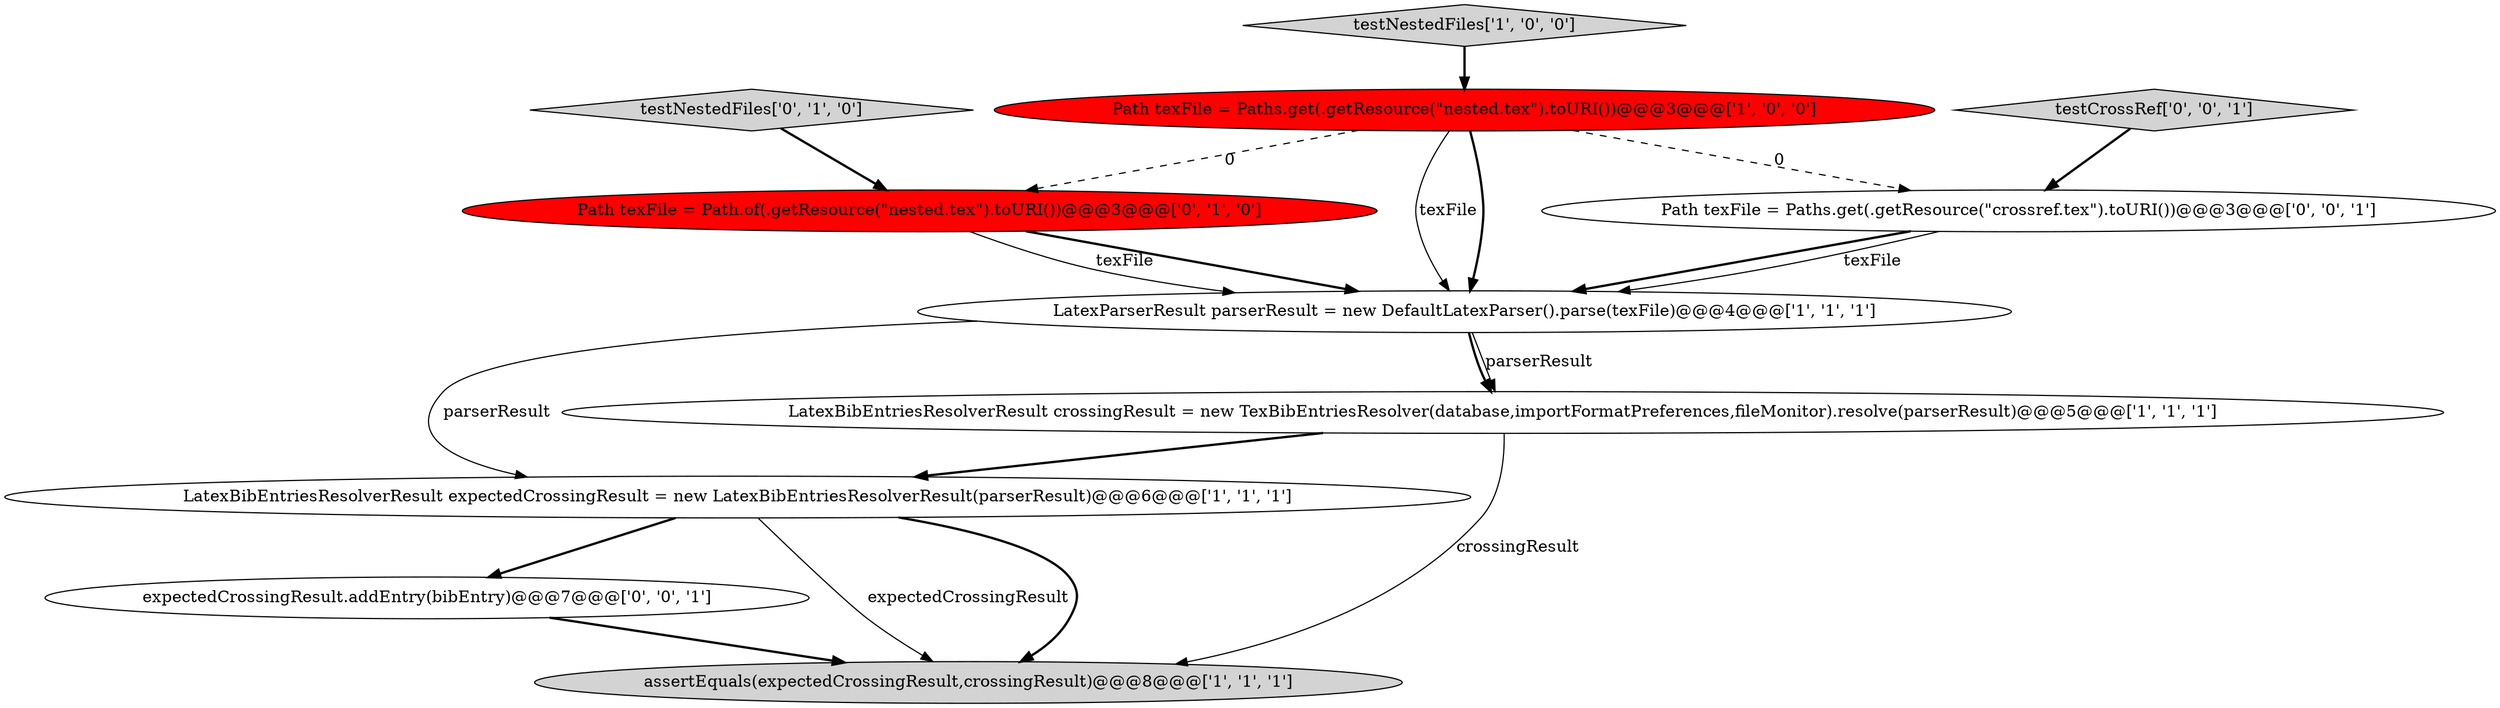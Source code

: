 digraph {
0 [style = filled, label = "LatexBibEntriesResolverResult expectedCrossingResult = new LatexBibEntriesResolverResult(parserResult)@@@6@@@['1', '1', '1']", fillcolor = white, shape = ellipse image = "AAA0AAABBB1BBB"];
4 [style = filled, label = "testNestedFiles['1', '0', '0']", fillcolor = lightgray, shape = diamond image = "AAA0AAABBB1BBB"];
2 [style = filled, label = "assertEquals(expectedCrossingResult,crossingResult)@@@8@@@['1', '1', '1']", fillcolor = lightgray, shape = ellipse image = "AAA0AAABBB1BBB"];
1 [style = filled, label = "LatexBibEntriesResolverResult crossingResult = new TexBibEntriesResolver(database,importFormatPreferences,fileMonitor).resolve(parserResult)@@@5@@@['1', '1', '1']", fillcolor = white, shape = ellipse image = "AAA0AAABBB1BBB"];
9 [style = filled, label = "testCrossRef['0', '0', '1']", fillcolor = lightgray, shape = diamond image = "AAA0AAABBB3BBB"];
7 [style = filled, label = "Path texFile = Path.of(.getResource(\"nested.tex\").toURI())@@@3@@@['0', '1', '0']", fillcolor = red, shape = ellipse image = "AAA1AAABBB2BBB"];
6 [style = filled, label = "testNestedFiles['0', '1', '0']", fillcolor = lightgray, shape = diamond image = "AAA0AAABBB2BBB"];
10 [style = filled, label = "Path texFile = Paths.get(.getResource(\"crossref.tex\").toURI())@@@3@@@['0', '0', '1']", fillcolor = white, shape = ellipse image = "AAA0AAABBB3BBB"];
8 [style = filled, label = "expectedCrossingResult.addEntry(bibEntry)@@@7@@@['0', '0', '1']", fillcolor = white, shape = ellipse image = "AAA0AAABBB3BBB"];
3 [style = filled, label = "LatexParserResult parserResult = new DefaultLatexParser().parse(texFile)@@@4@@@['1', '1', '1']", fillcolor = white, shape = ellipse image = "AAA0AAABBB1BBB"];
5 [style = filled, label = "Path texFile = Paths.get(.getResource(\"nested.tex\").toURI())@@@3@@@['1', '0', '0']", fillcolor = red, shape = ellipse image = "AAA1AAABBB1BBB"];
5->3 [style = bold, label=""];
3->1 [style = solid, label="parserResult"];
10->3 [style = bold, label=""];
1->2 [style = solid, label="crossingResult"];
1->0 [style = bold, label=""];
9->10 [style = bold, label=""];
3->0 [style = solid, label="parserResult"];
3->1 [style = bold, label=""];
6->7 [style = bold, label=""];
8->2 [style = bold, label=""];
0->2 [style = solid, label="expectedCrossingResult"];
5->7 [style = dashed, label="0"];
5->3 [style = solid, label="texFile"];
4->5 [style = bold, label=""];
5->10 [style = dashed, label="0"];
7->3 [style = bold, label=""];
10->3 [style = solid, label="texFile"];
0->2 [style = bold, label=""];
7->3 [style = solid, label="texFile"];
0->8 [style = bold, label=""];
}
